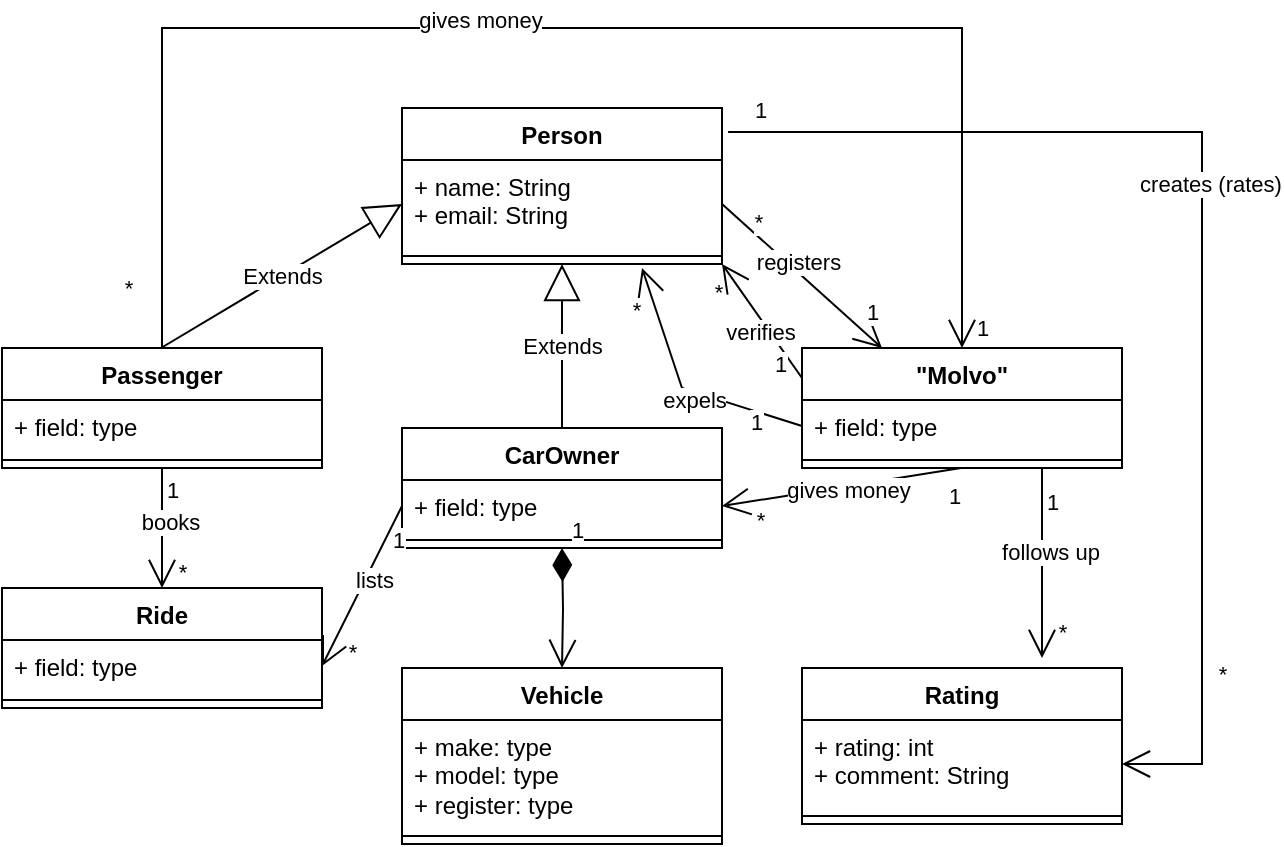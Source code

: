 <mxfile version="24.7.14">
  <diagram name="Page-1" id="c4acf3e9-155e-7222-9cf6-157b1a14988f">
    <mxGraphModel dx="1050" dy="1666" grid="1" gridSize="10" guides="1" tooltips="1" connect="1" arrows="1" fold="1" page="1" pageScale="1" pageWidth="850" pageHeight="1100" background="none" math="0" shadow="0">
      <root>
        <mxCell id="0" />
        <mxCell id="1" parent="0" />
        <mxCell id="uLzzSYT0SzyPOxnXmZJz-9" value="&quot;Molvo&quot;" style="swimlane;fontStyle=1;align=center;verticalAlign=top;childLayout=stackLayout;horizontal=1;startSize=26;horizontalStack=0;resizeParent=1;resizeParentMax=0;resizeLast=0;collapsible=1;marginBottom=0;whiteSpace=wrap;html=1;" vertex="1" parent="1">
          <mxGeometry x="520" y="120" width="160" height="60" as="geometry" />
        </mxCell>
        <mxCell id="uLzzSYT0SzyPOxnXmZJz-10" value="+ field: type" style="text;strokeColor=none;fillColor=none;align=left;verticalAlign=top;spacingLeft=4;spacingRight=4;overflow=hidden;rotatable=0;points=[[0,0.5],[1,0.5]];portConstraint=eastwest;whiteSpace=wrap;html=1;" vertex="1" parent="uLzzSYT0SzyPOxnXmZJz-9">
          <mxGeometry y="26" width="160" height="26" as="geometry" />
        </mxCell>
        <mxCell id="uLzzSYT0SzyPOxnXmZJz-11" value="" style="line;strokeWidth=1;fillColor=none;align=left;verticalAlign=middle;spacingTop=-1;spacingLeft=3;spacingRight=3;rotatable=0;labelPosition=right;points=[];portConstraint=eastwest;strokeColor=inherit;" vertex="1" parent="uLzzSYT0SzyPOxnXmZJz-9">
          <mxGeometry y="52" width="160" height="8" as="geometry" />
        </mxCell>
        <mxCell id="uLzzSYT0SzyPOxnXmZJz-1" value="Person" style="swimlane;fontStyle=1;align=center;verticalAlign=top;childLayout=stackLayout;horizontal=1;startSize=26;horizontalStack=0;resizeParent=1;resizeParentMax=0;resizeLast=0;collapsible=1;marginBottom=0;whiteSpace=wrap;html=1;" vertex="1" parent="1">
          <mxGeometry x="320" width="160" height="78" as="geometry" />
        </mxCell>
        <mxCell id="uLzzSYT0SzyPOxnXmZJz-2" value="&lt;div&gt;+ name: String&lt;/div&gt;&lt;div&gt;+ email: String&lt;/div&gt;" style="text;strokeColor=none;fillColor=none;align=left;verticalAlign=top;spacingLeft=4;spacingRight=4;overflow=hidden;rotatable=0;points=[[0,0.5],[1,0.5]];portConstraint=eastwest;whiteSpace=wrap;html=1;" vertex="1" parent="uLzzSYT0SzyPOxnXmZJz-1">
          <mxGeometry y="26" width="160" height="44" as="geometry" />
        </mxCell>
        <mxCell id="uLzzSYT0SzyPOxnXmZJz-3" value="" style="line;strokeWidth=1;fillColor=none;align=left;verticalAlign=middle;spacingTop=-1;spacingLeft=3;spacingRight=3;rotatable=0;labelPosition=right;points=[];portConstraint=eastwest;strokeColor=inherit;" vertex="1" parent="uLzzSYT0SzyPOxnXmZJz-1">
          <mxGeometry y="70" width="160" height="8" as="geometry" />
        </mxCell>
        <mxCell id="uLzzSYT0SzyPOxnXmZJz-5" value="Passenger" style="swimlane;fontStyle=1;align=center;verticalAlign=top;childLayout=stackLayout;horizontal=1;startSize=26;horizontalStack=0;resizeParent=1;resizeParentMax=0;resizeLast=0;collapsible=1;marginBottom=0;whiteSpace=wrap;html=1;" vertex="1" parent="1">
          <mxGeometry x="120" y="120" width="160" height="60" as="geometry" />
        </mxCell>
        <mxCell id="uLzzSYT0SzyPOxnXmZJz-6" value="+ field: type" style="text;strokeColor=none;fillColor=none;align=left;verticalAlign=top;spacingLeft=4;spacingRight=4;overflow=hidden;rotatable=0;points=[[0,0.5],[1,0.5]];portConstraint=eastwest;whiteSpace=wrap;html=1;" vertex="1" parent="uLzzSYT0SzyPOxnXmZJz-5">
          <mxGeometry y="26" width="160" height="26" as="geometry" />
        </mxCell>
        <mxCell id="uLzzSYT0SzyPOxnXmZJz-7" value="" style="line;strokeWidth=1;fillColor=none;align=left;verticalAlign=middle;spacingTop=-1;spacingLeft=3;spacingRight=3;rotatable=0;labelPosition=right;points=[];portConstraint=eastwest;strokeColor=inherit;" vertex="1" parent="uLzzSYT0SzyPOxnXmZJz-5">
          <mxGeometry y="52" width="160" height="8" as="geometry" />
        </mxCell>
        <mxCell id="uLzzSYT0SzyPOxnXmZJz-13" value="CarOwner" style="swimlane;fontStyle=1;align=center;verticalAlign=top;childLayout=stackLayout;horizontal=1;startSize=26;horizontalStack=0;resizeParent=1;resizeParentMax=0;resizeLast=0;collapsible=1;marginBottom=0;whiteSpace=wrap;html=1;" vertex="1" parent="1">
          <mxGeometry x="320" y="160" width="160" height="60" as="geometry" />
        </mxCell>
        <mxCell id="uLzzSYT0SzyPOxnXmZJz-14" value="+ field: type" style="text;strokeColor=none;fillColor=none;align=left;verticalAlign=top;spacingLeft=4;spacingRight=4;overflow=hidden;rotatable=0;points=[[0,0.5],[1,0.5]];portConstraint=eastwest;whiteSpace=wrap;html=1;" vertex="1" parent="uLzzSYT0SzyPOxnXmZJz-13">
          <mxGeometry y="26" width="160" height="26" as="geometry" />
        </mxCell>
        <mxCell id="uLzzSYT0SzyPOxnXmZJz-15" value="" style="line;strokeWidth=1;fillColor=none;align=left;verticalAlign=middle;spacingTop=-1;spacingLeft=3;spacingRight=3;rotatable=0;labelPosition=right;points=[];portConstraint=eastwest;strokeColor=inherit;" vertex="1" parent="uLzzSYT0SzyPOxnXmZJz-13">
          <mxGeometry y="52" width="160" height="8" as="geometry" />
        </mxCell>
        <mxCell id="uLzzSYT0SzyPOxnXmZJz-18" value="Extends" style="endArrow=block;endSize=16;endFill=0;html=1;rounded=0;exitX=0.5;exitY=0;exitDx=0;exitDy=0;entryX=0.5;entryY=1;entryDx=0;entryDy=0;entryPerimeter=0;" edge="1" parent="1" source="uLzzSYT0SzyPOxnXmZJz-13" target="uLzzSYT0SzyPOxnXmZJz-3">
          <mxGeometry width="160" relative="1" as="geometry">
            <mxPoint x="400" y="150" as="sourcePoint" />
            <mxPoint x="400" y="86" as="targetPoint" />
          </mxGeometry>
        </mxCell>
        <mxCell id="uLzzSYT0SzyPOxnXmZJz-20" value="Extends" style="endArrow=block;endSize=16;endFill=0;html=1;rounded=0;exitX=0.5;exitY=0;exitDx=0;exitDy=0;entryX=0;entryY=0.5;entryDx=0;entryDy=0;" edge="1" parent="1" target="uLzzSYT0SzyPOxnXmZJz-2">
          <mxGeometry width="160" relative="1" as="geometry">
            <mxPoint x="199.5" y="120" as="sourcePoint" />
            <mxPoint x="199.5" y="46" as="targetPoint" />
          </mxGeometry>
        </mxCell>
        <mxCell id="uLzzSYT0SzyPOxnXmZJz-21" value="Vehicle" style="swimlane;fontStyle=1;align=center;verticalAlign=top;childLayout=stackLayout;horizontal=1;startSize=26;horizontalStack=0;resizeParent=1;resizeParentMax=0;resizeLast=0;collapsible=1;marginBottom=0;whiteSpace=wrap;html=1;" vertex="1" parent="1">
          <mxGeometry x="320" y="280" width="160" height="88" as="geometry" />
        </mxCell>
        <mxCell id="uLzzSYT0SzyPOxnXmZJz-22" value="&lt;div&gt;+ make: type&lt;/div&gt;&lt;div&gt;+ model: type&lt;br&gt;&lt;/div&gt;&lt;div&gt;+ register: type&lt;br&gt;&lt;/div&gt;" style="text;strokeColor=none;fillColor=none;align=left;verticalAlign=top;spacingLeft=4;spacingRight=4;overflow=hidden;rotatable=0;points=[[0,0.5],[1,0.5]];portConstraint=eastwest;whiteSpace=wrap;html=1;" vertex="1" parent="uLzzSYT0SzyPOxnXmZJz-21">
          <mxGeometry y="26" width="160" height="54" as="geometry" />
        </mxCell>
        <mxCell id="uLzzSYT0SzyPOxnXmZJz-23" value="" style="line;strokeWidth=1;fillColor=none;align=left;verticalAlign=middle;spacingTop=-1;spacingLeft=3;spacingRight=3;rotatable=0;labelPosition=right;points=[];portConstraint=eastwest;strokeColor=inherit;" vertex="1" parent="uLzzSYT0SzyPOxnXmZJz-21">
          <mxGeometry y="80" width="160" height="8" as="geometry" />
        </mxCell>
        <mxCell id="uLzzSYT0SzyPOxnXmZJz-24" value="1" style="endArrow=open;html=1;endSize=12;startArrow=diamondThin;startSize=14;startFill=1;edgeStyle=orthogonalEdgeStyle;align=left;verticalAlign=bottom;rounded=0;entryX=0.5;entryY=0;entryDx=0;entryDy=0;" edge="1" parent="1" target="uLzzSYT0SzyPOxnXmZJz-21">
          <mxGeometry x="-1" y="3" relative="1" as="geometry">
            <mxPoint x="400" y="220" as="sourcePoint" />
            <mxPoint x="500" y="240" as="targetPoint" />
          </mxGeometry>
        </mxCell>
        <mxCell id="uLzzSYT0SzyPOxnXmZJz-25" value="Ride" style="swimlane;fontStyle=1;align=center;verticalAlign=top;childLayout=stackLayout;horizontal=1;startSize=26;horizontalStack=0;resizeParent=1;resizeParentMax=0;resizeLast=0;collapsible=1;marginBottom=0;whiteSpace=wrap;html=1;" vertex="1" parent="1">
          <mxGeometry x="120" y="240" width="160" height="60" as="geometry" />
        </mxCell>
        <mxCell id="uLzzSYT0SzyPOxnXmZJz-26" value="+ field: type" style="text;strokeColor=none;fillColor=none;align=left;verticalAlign=top;spacingLeft=4;spacingRight=4;overflow=hidden;rotatable=0;points=[[0,0.5],[1,0.5]];portConstraint=eastwest;whiteSpace=wrap;html=1;" vertex="1" parent="uLzzSYT0SzyPOxnXmZJz-25">
          <mxGeometry y="26" width="160" height="26" as="geometry" />
        </mxCell>
        <mxCell id="uLzzSYT0SzyPOxnXmZJz-27" value="" style="line;strokeWidth=1;fillColor=none;align=left;verticalAlign=middle;spacingTop=-1;spacingLeft=3;spacingRight=3;rotatable=0;labelPosition=right;points=[];portConstraint=eastwest;strokeColor=inherit;" vertex="1" parent="uLzzSYT0SzyPOxnXmZJz-25">
          <mxGeometry y="52" width="160" height="8" as="geometry" />
        </mxCell>
        <mxCell id="uLzzSYT0SzyPOxnXmZJz-61" value="Rating" style="swimlane;fontStyle=1;align=center;verticalAlign=top;childLayout=stackLayout;horizontal=1;startSize=26;horizontalStack=0;resizeParent=1;resizeParentMax=0;resizeLast=0;collapsible=1;marginBottom=0;whiteSpace=wrap;html=1;" vertex="1" parent="1">
          <mxGeometry x="520" y="280" width="160" height="78" as="geometry" />
        </mxCell>
        <mxCell id="uLzzSYT0SzyPOxnXmZJz-62" value="&lt;div&gt;+ rating: int&lt;/div&gt;&lt;div&gt;+ comment: String&lt;br&gt;&lt;/div&gt;" style="text;strokeColor=none;fillColor=none;align=left;verticalAlign=top;spacingLeft=4;spacingRight=4;overflow=hidden;rotatable=0;points=[[0,0.5],[1,0.5]];portConstraint=eastwest;whiteSpace=wrap;html=1;" vertex="1" parent="uLzzSYT0SzyPOxnXmZJz-61">
          <mxGeometry y="26" width="160" height="44" as="geometry" />
        </mxCell>
        <mxCell id="uLzzSYT0SzyPOxnXmZJz-63" value="" style="line;strokeWidth=1;fillColor=none;align=left;verticalAlign=middle;spacingTop=-1;spacingLeft=3;spacingRight=3;rotatable=0;labelPosition=right;points=[];portConstraint=eastwest;strokeColor=inherit;" vertex="1" parent="uLzzSYT0SzyPOxnXmZJz-61">
          <mxGeometry y="70" width="160" height="8" as="geometry" />
        </mxCell>
        <mxCell id="uLzzSYT0SzyPOxnXmZJz-64" value="" style="endArrow=open;endFill=1;endSize=12;html=1;rounded=0;entryX=0.5;entryY=0;entryDx=0;entryDy=0;exitX=0.5;exitY=1;exitDx=0;exitDy=0;" edge="1" parent="1" source="uLzzSYT0SzyPOxnXmZJz-5" target="uLzzSYT0SzyPOxnXmZJz-25">
          <mxGeometry width="160" relative="1" as="geometry">
            <mxPoint x="200" y="190" as="sourcePoint" />
            <mxPoint x="230" y="360" as="targetPoint" />
          </mxGeometry>
        </mxCell>
        <mxCell id="uLzzSYT0SzyPOxnXmZJz-66" value="books" style="edgeLabel;html=1;align=center;verticalAlign=middle;resizable=0;points=[];" vertex="1" connectable="0" parent="uLzzSYT0SzyPOxnXmZJz-64">
          <mxGeometry x="-0.115" y="4" relative="1" as="geometry">
            <mxPoint as="offset" />
          </mxGeometry>
        </mxCell>
        <mxCell id="uLzzSYT0SzyPOxnXmZJz-67" value="1" style="edgeLabel;html=1;align=center;verticalAlign=middle;resizable=0;points=[];" vertex="1" connectable="0" parent="uLzzSYT0SzyPOxnXmZJz-64">
          <mxGeometry x="-0.644" y="5" relative="1" as="geometry">
            <mxPoint as="offset" />
          </mxGeometry>
        </mxCell>
        <mxCell id="uLzzSYT0SzyPOxnXmZJz-68" value="*" style="edgeLabel;html=1;align=center;verticalAlign=middle;resizable=0;points=[];" vertex="1" connectable="0" parent="uLzzSYT0SzyPOxnXmZJz-64">
          <mxGeometry x="0.713" y="10" relative="1" as="geometry">
            <mxPoint as="offset" />
          </mxGeometry>
        </mxCell>
        <mxCell id="uLzzSYT0SzyPOxnXmZJz-73" value="" style="endArrow=open;endFill=1;endSize=12;html=1;rounded=0;entryX=0.5;entryY=0;entryDx=0;entryDy=0;exitX=0.5;exitY=0;exitDx=0;exitDy=0;" edge="1" parent="1" source="uLzzSYT0SzyPOxnXmZJz-5" target="uLzzSYT0SzyPOxnXmZJz-9">
          <mxGeometry width="160" relative="1" as="geometry">
            <mxPoint x="200" y="-40" as="sourcePoint" />
            <mxPoint x="170" y="10" as="targetPoint" />
            <Array as="points">
              <mxPoint x="200" y="-40" />
              <mxPoint x="600" y="-40" />
            </Array>
          </mxGeometry>
        </mxCell>
        <mxCell id="uLzzSYT0SzyPOxnXmZJz-74" value="gives money" style="edgeLabel;html=1;align=center;verticalAlign=middle;resizable=0;points=[];" vertex="1" connectable="0" parent="uLzzSYT0SzyPOxnXmZJz-73">
          <mxGeometry x="-0.115" y="4" relative="1" as="geometry">
            <mxPoint as="offset" />
          </mxGeometry>
        </mxCell>
        <mxCell id="uLzzSYT0SzyPOxnXmZJz-75" value="*" style="edgeLabel;html=1;align=center;verticalAlign=middle;resizable=0;points=[];" vertex="1" connectable="0" parent="uLzzSYT0SzyPOxnXmZJz-73">
          <mxGeometry x="-0.644" y="5" relative="1" as="geometry">
            <mxPoint x="-12" y="98" as="offset" />
          </mxGeometry>
        </mxCell>
        <mxCell id="uLzzSYT0SzyPOxnXmZJz-76" value="1" style="edgeLabel;html=1;align=center;verticalAlign=middle;resizable=0;points=[];rotation=0;" vertex="1" connectable="0" parent="uLzzSYT0SzyPOxnXmZJz-73">
          <mxGeometry x="0.713" y="10" relative="1" as="geometry">
            <mxPoint y="93" as="offset" />
          </mxGeometry>
        </mxCell>
        <mxCell id="uLzzSYT0SzyPOxnXmZJz-78" value="" style="endArrow=open;endFill=1;endSize=12;html=1;rounded=0;entryX=1;entryY=0.5;entryDx=0;entryDy=0;exitX=0.5;exitY=1;exitDx=0;exitDy=0;" edge="1" parent="1" target="uLzzSYT0SzyPOxnXmZJz-14">
          <mxGeometry width="160" relative="1" as="geometry">
            <mxPoint x="599.5" y="180" as="sourcePoint" />
            <mxPoint x="599.5" y="240" as="targetPoint" />
          </mxGeometry>
        </mxCell>
        <mxCell id="uLzzSYT0SzyPOxnXmZJz-79" value="gives money" style="edgeLabel;html=1;align=center;verticalAlign=middle;resizable=0;points=[];" vertex="1" connectable="0" parent="uLzzSYT0SzyPOxnXmZJz-78">
          <mxGeometry x="-0.115" y="4" relative="1" as="geometry">
            <mxPoint x="-5" y="-2" as="offset" />
          </mxGeometry>
        </mxCell>
        <mxCell id="uLzzSYT0SzyPOxnXmZJz-80" value="1" style="edgeLabel;html=1;align=center;verticalAlign=middle;resizable=0;points=[];" vertex="1" connectable="0" parent="uLzzSYT0SzyPOxnXmZJz-78">
          <mxGeometry x="-0.644" y="5" relative="1" as="geometry">
            <mxPoint x="17" y="5" as="offset" />
          </mxGeometry>
        </mxCell>
        <mxCell id="uLzzSYT0SzyPOxnXmZJz-81" value="*" style="edgeLabel;html=1;align=center;verticalAlign=middle;resizable=0;points=[];" vertex="1" connectable="0" parent="uLzzSYT0SzyPOxnXmZJz-78">
          <mxGeometry x="0.713" y="10" relative="1" as="geometry">
            <mxPoint as="offset" />
          </mxGeometry>
        </mxCell>
        <mxCell id="uLzzSYT0SzyPOxnXmZJz-86" value="" style="endArrow=open;endFill=1;endSize=12;html=1;rounded=0;entryX=1;entryY=0.5;entryDx=0;entryDy=0;exitX=0;exitY=0.5;exitDx=0;exitDy=0;" edge="1" parent="1" source="uLzzSYT0SzyPOxnXmZJz-14" target="uLzzSYT0SzyPOxnXmZJz-26">
          <mxGeometry width="160" relative="1" as="geometry">
            <mxPoint x="240" y="220" as="sourcePoint" />
            <mxPoint x="240" y="280" as="targetPoint" />
          </mxGeometry>
        </mxCell>
        <mxCell id="uLzzSYT0SzyPOxnXmZJz-87" value="lists" style="edgeLabel;html=1;align=center;verticalAlign=middle;resizable=0;points=[];" vertex="1" connectable="0" parent="uLzzSYT0SzyPOxnXmZJz-86">
          <mxGeometry x="-0.115" y="4" relative="1" as="geometry">
            <mxPoint as="offset" />
          </mxGeometry>
        </mxCell>
        <mxCell id="uLzzSYT0SzyPOxnXmZJz-88" value="1" style="edgeLabel;html=1;align=center;verticalAlign=middle;resizable=0;points=[];" vertex="1" connectable="0" parent="uLzzSYT0SzyPOxnXmZJz-86">
          <mxGeometry x="-0.644" y="5" relative="1" as="geometry">
            <mxPoint as="offset" />
          </mxGeometry>
        </mxCell>
        <mxCell id="uLzzSYT0SzyPOxnXmZJz-89" value="*" style="edgeLabel;html=1;align=center;verticalAlign=middle;resizable=0;points=[];" vertex="1" connectable="0" parent="uLzzSYT0SzyPOxnXmZJz-86">
          <mxGeometry x="0.713" y="10" relative="1" as="geometry">
            <mxPoint as="offset" />
          </mxGeometry>
        </mxCell>
        <mxCell id="uLzzSYT0SzyPOxnXmZJz-90" value="" style="endArrow=open;endFill=1;endSize=12;html=1;rounded=0;entryX=0.25;entryY=0;entryDx=0;entryDy=0;exitX=1;exitY=0.5;exitDx=0;exitDy=0;" edge="1" parent="1" source="uLzzSYT0SzyPOxnXmZJz-2" target="uLzzSYT0SzyPOxnXmZJz-9">
          <mxGeometry width="160" relative="1" as="geometry">
            <mxPoint x="500" y="70" as="sourcePoint" />
            <mxPoint x="250" y="290" as="targetPoint" />
          </mxGeometry>
        </mxCell>
        <mxCell id="uLzzSYT0SzyPOxnXmZJz-91" value="registers" style="edgeLabel;html=1;align=center;verticalAlign=middle;resizable=0;points=[];" vertex="1" connectable="0" parent="uLzzSYT0SzyPOxnXmZJz-90">
          <mxGeometry x="-0.115" y="4" relative="1" as="geometry">
            <mxPoint as="offset" />
          </mxGeometry>
        </mxCell>
        <mxCell id="uLzzSYT0SzyPOxnXmZJz-92" value="*" style="edgeLabel;html=1;align=center;verticalAlign=middle;resizable=0;points=[];" vertex="1" connectable="0" parent="uLzzSYT0SzyPOxnXmZJz-90">
          <mxGeometry x="-0.644" y="5" relative="1" as="geometry">
            <mxPoint as="offset" />
          </mxGeometry>
        </mxCell>
        <mxCell id="uLzzSYT0SzyPOxnXmZJz-93" value="1" style="edgeLabel;html=1;align=center;verticalAlign=middle;resizable=0;points=[];" vertex="1" connectable="0" parent="uLzzSYT0SzyPOxnXmZJz-90">
          <mxGeometry x="0.713" y="10" relative="1" as="geometry">
            <mxPoint as="offset" />
          </mxGeometry>
        </mxCell>
        <mxCell id="uLzzSYT0SzyPOxnXmZJz-94" value="" style="endArrow=open;endFill=1;endSize=12;html=1;rounded=0;entryX=1;entryY=1;entryDx=0;entryDy=0;exitX=0;exitY=0.25;exitDx=0;exitDy=0;" edge="1" parent="1" source="uLzzSYT0SzyPOxnXmZJz-9" target="uLzzSYT0SzyPOxnXmZJz-1">
          <mxGeometry width="160" relative="1" as="geometry">
            <mxPoint x="260" y="240" as="sourcePoint" />
            <mxPoint x="260" y="300" as="targetPoint" />
          </mxGeometry>
        </mxCell>
        <mxCell id="uLzzSYT0SzyPOxnXmZJz-95" value="verifies" style="edgeLabel;html=1;align=center;verticalAlign=middle;resizable=0;points=[];" vertex="1" connectable="0" parent="uLzzSYT0SzyPOxnXmZJz-94">
          <mxGeometry x="-0.115" y="4" relative="1" as="geometry">
            <mxPoint as="offset" />
          </mxGeometry>
        </mxCell>
        <mxCell id="uLzzSYT0SzyPOxnXmZJz-96" value="1" style="edgeLabel;html=1;align=center;verticalAlign=middle;resizable=0;points=[];" vertex="1" connectable="0" parent="uLzzSYT0SzyPOxnXmZJz-94">
          <mxGeometry x="-0.644" y="5" relative="1" as="geometry">
            <mxPoint as="offset" />
          </mxGeometry>
        </mxCell>
        <mxCell id="uLzzSYT0SzyPOxnXmZJz-97" value="*" style="edgeLabel;html=1;align=center;verticalAlign=middle;resizable=0;points=[];" vertex="1" connectable="0" parent="uLzzSYT0SzyPOxnXmZJz-94">
          <mxGeometry x="0.713" y="10" relative="1" as="geometry">
            <mxPoint as="offset" />
          </mxGeometry>
        </mxCell>
        <mxCell id="uLzzSYT0SzyPOxnXmZJz-99" value="" style="endArrow=open;endFill=1;endSize=12;html=1;rounded=0;entryX=0.75;entryY=1.25;entryDx=0;entryDy=0;exitX=0;exitY=0.5;exitDx=0;exitDy=0;entryPerimeter=0;" edge="1" parent="1" source="uLzzSYT0SzyPOxnXmZJz-10" target="uLzzSYT0SzyPOxnXmZJz-3">
          <mxGeometry width="160" relative="1" as="geometry">
            <mxPoint x="270" y="250" as="sourcePoint" />
            <mxPoint x="270" y="310" as="targetPoint" />
            <Array as="points">
              <mxPoint x="460" y="140" />
            </Array>
          </mxGeometry>
        </mxCell>
        <mxCell id="uLzzSYT0SzyPOxnXmZJz-100" value="expels" style="edgeLabel;html=1;align=center;verticalAlign=middle;resizable=0;points=[];" vertex="1" connectable="0" parent="uLzzSYT0SzyPOxnXmZJz-99">
          <mxGeometry x="-0.115" y="4" relative="1" as="geometry">
            <mxPoint as="offset" />
          </mxGeometry>
        </mxCell>
        <mxCell id="uLzzSYT0SzyPOxnXmZJz-101" value="1" style="edgeLabel;html=1;align=center;verticalAlign=middle;resizable=0;points=[];" vertex="1" connectable="0" parent="uLzzSYT0SzyPOxnXmZJz-99">
          <mxGeometry x="-0.644" y="5" relative="1" as="geometry">
            <mxPoint as="offset" />
          </mxGeometry>
        </mxCell>
        <mxCell id="uLzzSYT0SzyPOxnXmZJz-102" value="*" style="edgeLabel;html=1;align=center;verticalAlign=middle;resizable=0;points=[];" vertex="1" connectable="0" parent="uLzzSYT0SzyPOxnXmZJz-99">
          <mxGeometry x="0.713" y="10" relative="1" as="geometry">
            <mxPoint as="offset" />
          </mxGeometry>
        </mxCell>
        <mxCell id="uLzzSYT0SzyPOxnXmZJz-103" value="" style="endArrow=open;endFill=1;endSize=12;html=1;rounded=0;exitX=1.019;exitY=0.154;exitDx=0;exitDy=0;exitPerimeter=0;entryX=1;entryY=0.5;entryDx=0;entryDy=0;" edge="1" parent="1" source="uLzzSYT0SzyPOxnXmZJz-1" target="uLzzSYT0SzyPOxnXmZJz-62">
          <mxGeometry width="160" relative="1" as="geometry">
            <mxPoint x="730" y="60" as="sourcePoint" />
            <mxPoint x="720" y="320" as="targetPoint" />
            <Array as="points">
              <mxPoint x="720" y="12" />
              <mxPoint x="720" y="328" />
            </Array>
          </mxGeometry>
        </mxCell>
        <mxCell id="uLzzSYT0SzyPOxnXmZJz-104" value="creates (rates)" style="edgeLabel;html=1;align=center;verticalAlign=middle;resizable=0;points=[];" vertex="1" connectable="0" parent="uLzzSYT0SzyPOxnXmZJz-103">
          <mxGeometry x="-0.115" y="4" relative="1" as="geometry">
            <mxPoint as="offset" />
          </mxGeometry>
        </mxCell>
        <mxCell id="uLzzSYT0SzyPOxnXmZJz-105" value="1" style="edgeLabel;html=1;align=center;verticalAlign=middle;resizable=0;points=[];" vertex="1" connectable="0" parent="uLzzSYT0SzyPOxnXmZJz-103">
          <mxGeometry x="-0.644" y="5" relative="1" as="geometry">
            <mxPoint x="-90" y="-6" as="offset" />
          </mxGeometry>
        </mxCell>
        <mxCell id="uLzzSYT0SzyPOxnXmZJz-106" value="*" style="edgeLabel;html=1;align=center;verticalAlign=middle;resizable=0;points=[];" vertex="1" connectable="0" parent="uLzzSYT0SzyPOxnXmZJz-103">
          <mxGeometry x="0.713" y="10" relative="1" as="geometry">
            <mxPoint as="offset" />
          </mxGeometry>
        </mxCell>
        <mxCell id="uLzzSYT0SzyPOxnXmZJz-107" value="" style="endArrow=open;endFill=1;endSize=12;html=1;rounded=0;exitX=0.75;exitY=1;exitDx=0;exitDy=0;" edge="1" parent="1" source="uLzzSYT0SzyPOxnXmZJz-9">
          <mxGeometry width="160" relative="1" as="geometry">
            <mxPoint x="290" y="270" as="sourcePoint" />
            <mxPoint x="640" y="275" as="targetPoint" />
          </mxGeometry>
        </mxCell>
        <mxCell id="uLzzSYT0SzyPOxnXmZJz-108" value="follows up" style="edgeLabel;html=1;align=center;verticalAlign=middle;resizable=0;points=[];" vertex="1" connectable="0" parent="uLzzSYT0SzyPOxnXmZJz-107">
          <mxGeometry x="-0.115" y="4" relative="1" as="geometry">
            <mxPoint as="offset" />
          </mxGeometry>
        </mxCell>
        <mxCell id="uLzzSYT0SzyPOxnXmZJz-109" value="1" style="edgeLabel;html=1;align=center;verticalAlign=middle;resizable=0;points=[];" vertex="1" connectable="0" parent="uLzzSYT0SzyPOxnXmZJz-107">
          <mxGeometry x="-0.644" y="5" relative="1" as="geometry">
            <mxPoint as="offset" />
          </mxGeometry>
        </mxCell>
        <mxCell id="uLzzSYT0SzyPOxnXmZJz-110" value="*" style="edgeLabel;html=1;align=center;verticalAlign=middle;resizable=0;points=[];" vertex="1" connectable="0" parent="uLzzSYT0SzyPOxnXmZJz-107">
          <mxGeometry x="0.713" y="10" relative="1" as="geometry">
            <mxPoint as="offset" />
          </mxGeometry>
        </mxCell>
      </root>
    </mxGraphModel>
  </diagram>
</mxfile>
